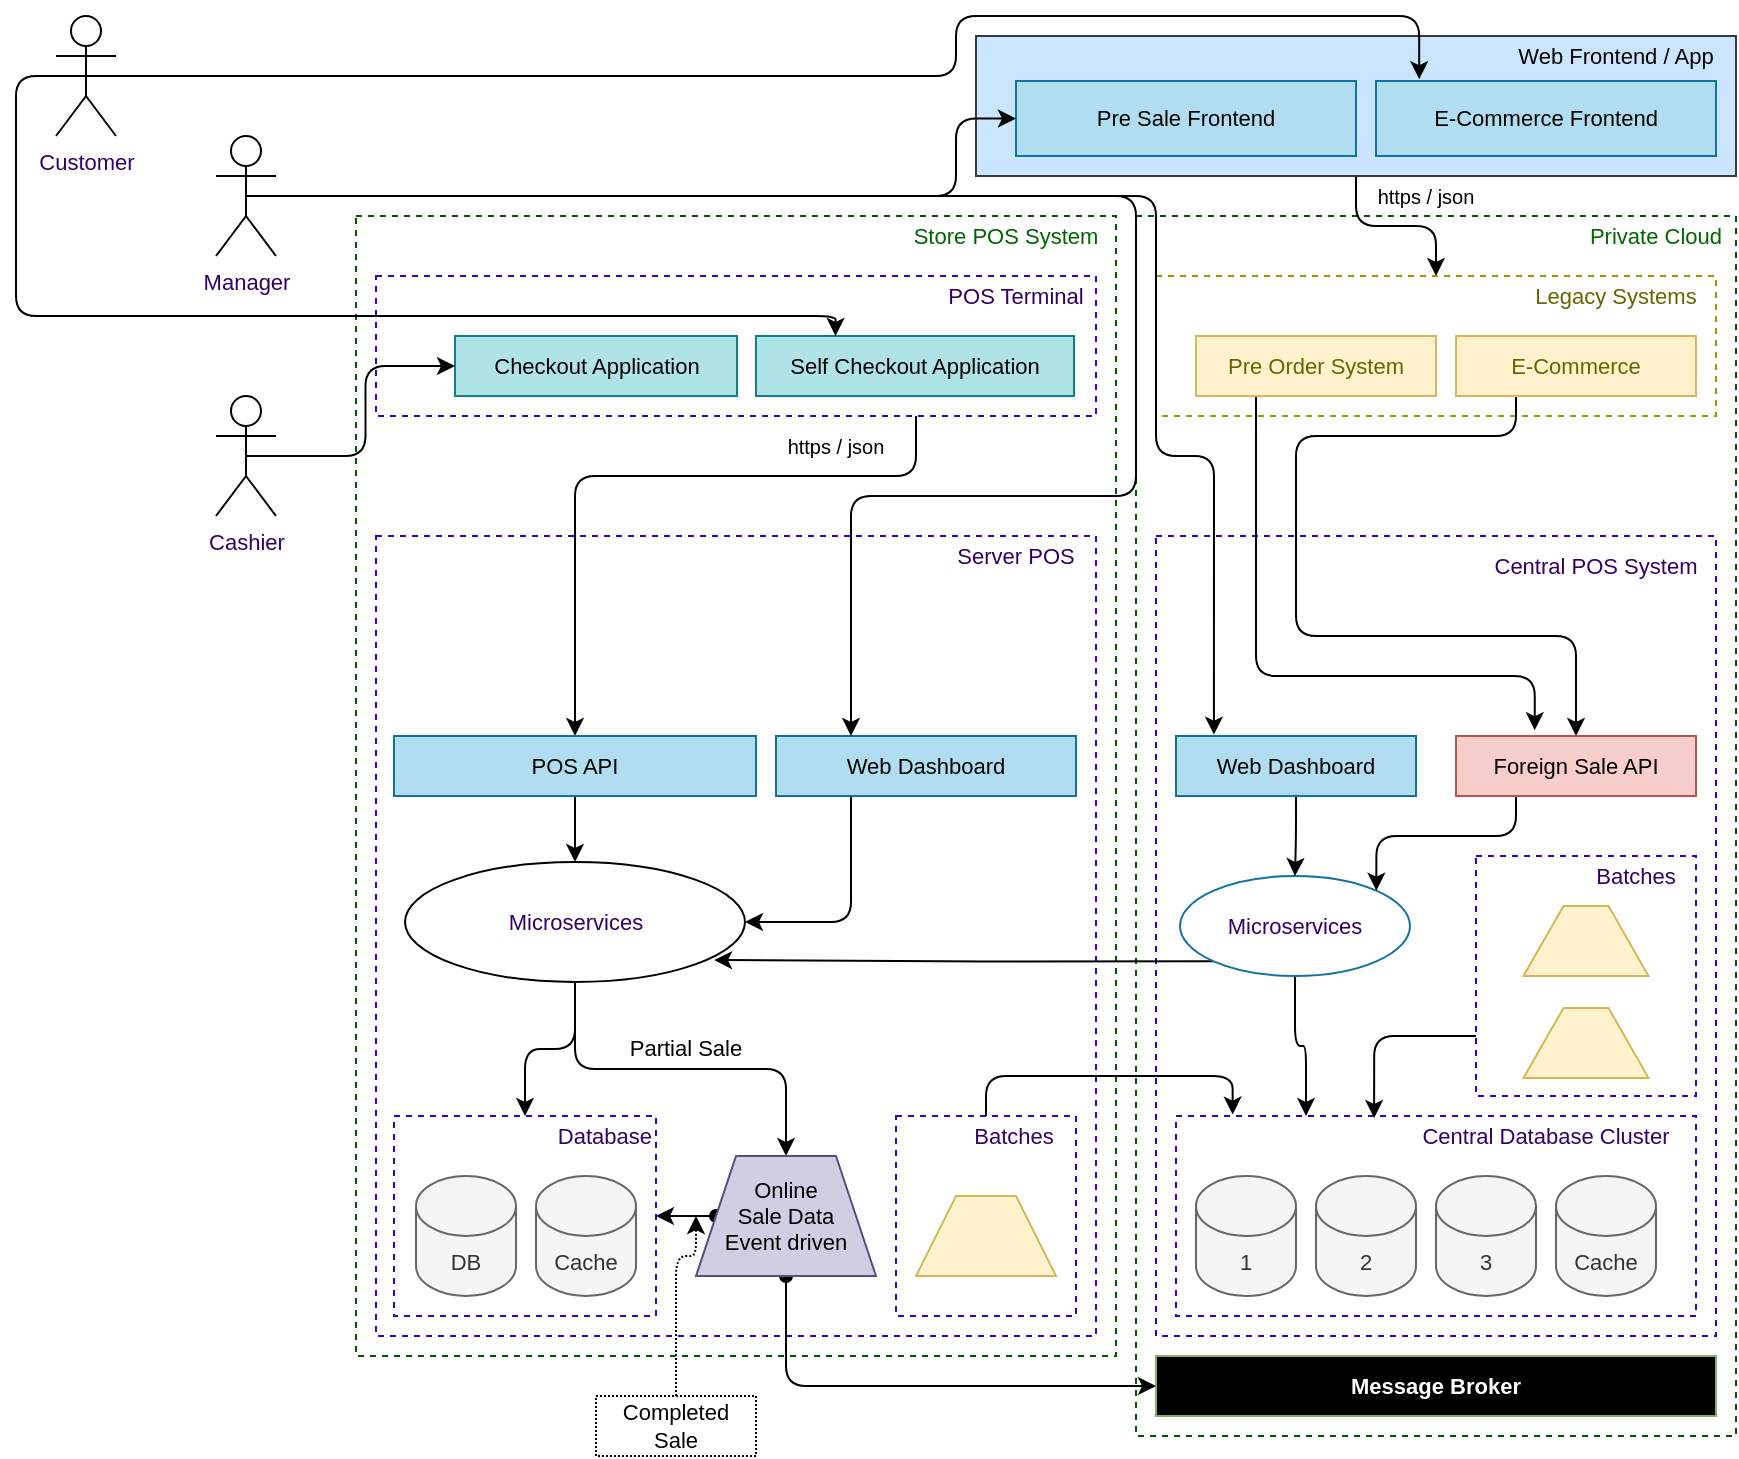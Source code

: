 <mxfile version="15.5.7" type="github"><diagram id="pSDQa2wf037o4eIOR95x" name="Page-1"><mxGraphModel dx="964" dy="544" grid="1" gridSize="10" guides="1" tooltips="1" connect="1" arrows="1" fold="1" page="1" pageScale="1" pageWidth="3300" pageHeight="4681" math="0" shadow="0"><root><mxCell id="0"/><mxCell id="1" parent="0"/><mxCell id="EtwC_KgeQdALJ4638Qqa-12" value="" style="rounded=0;whiteSpace=wrap;html=1;fontSize=10;dashed=1;strokeColor=#005700;fillColor=none;fontColor=#ffffff;" vertex="1" parent="1"><mxGeometry x="1080" y="490" width="300" height="610" as="geometry"/></mxCell><mxCell id="EtwC_KgeQdALJ4638Qqa-943" value="" style="rounded=0;whiteSpace=wrap;html=1;fontSize=11;fontColor=#330066;strokeColor=#3700CC;fillColor=none;gradientColor=none;gradientDirection=south;align=center;dashed=1;" vertex="1" parent="1"><mxGeometry x="1090" y="650" width="280" height="400" as="geometry"/></mxCell><mxCell id="EtwC_KgeQdALJ4638Qqa-11" value="https / json" style="text;html=1;strokeColor=none;fillColor=none;align=center;verticalAlign=middle;whiteSpace=wrap;rounded=0;dashed=1;fontSize=10;" vertex="1" parent="1"><mxGeometry x="1190" y="470" width="70" height="20" as="geometry"/></mxCell><mxCell id="EtwC_KgeQdALJ4638Qqa-13" value="Private Cloud" style="text;html=1;strokeColor=none;fillColor=none;align=center;verticalAlign=middle;whiteSpace=wrap;rounded=0;dashed=1;fontSize=11;fontColor=#006600;" vertex="1" parent="1"><mxGeometry x="1300" y="490" width="80" height="20" as="geometry"/></mxCell><mxCell id="EtwC_KgeQdALJ4638Qqa-861" style="edgeStyle=orthogonalEdgeStyle;orthogonalLoop=1;jettySize=auto;html=1;exitX=0.5;exitY=1;exitDx=0;exitDy=0;fontSize=12;rounded=1;" edge="1" parent="1" source="EtwC_KgeQdALJ4638Qqa-856" target="EtwC_KgeQdALJ4638Qqa-7"><mxGeometry relative="1" as="geometry"/></mxCell><mxCell id="EtwC_KgeQdALJ4638Qqa-856" value="" style="rounded=0;whiteSpace=wrap;html=1;fontSize=12;fillColor=#cce5ff;gradientDirection=south;strokeColor=#36393d;" vertex="1" parent="1"><mxGeometry x="1000" y="400" width="380" height="70" as="geometry"/></mxCell><mxCell id="EtwC_KgeQdALJ4638Qqa-857" value="Web Frontend / App" style="text;html=1;strokeColor=none;fillColor=none;align=center;verticalAlign=middle;whiteSpace=wrap;rounded=0;dashed=1;fontSize=11;" vertex="1" parent="1"><mxGeometry x="1260" y="400" width="120" height="20" as="geometry"/></mxCell><mxCell id="EtwC_KgeQdALJ4638Qqa-862" value="Pre Sale Frontend" style="rounded=0;whiteSpace=wrap;html=1;fontSize=11;strokeColor=#10739e;gradientDirection=south;fillColor=#b1ddf0;" vertex="1" parent="1"><mxGeometry x="1020" y="422.5" width="170" height="37.5" as="geometry"/></mxCell><mxCell id="EtwC_KgeQdALJ4638Qqa-863" value="E-Commerce Frontend" style="rounded=0;whiteSpace=wrap;html=1;fontSize=11;strokeColor=#10739e;gradientDirection=south;fillColor=#b1ddf0;" vertex="1" parent="1"><mxGeometry x="1200" y="422.5" width="170" height="37.5" as="geometry"/></mxCell><mxCell id="EtwC_KgeQdALJ4638Qqa-876" value="" style="rounded=0;whiteSpace=wrap;html=1;dashed=1;fontSize=11;strokeColor=#005700;fillColor=none;gradientDirection=south;fontColor=#ffffff;" vertex="1" parent="1"><mxGeometry x="690" y="490" width="380" height="570" as="geometry"/></mxCell><mxCell id="EtwC_KgeQdALJ4638Qqa-877" value="Store POS System" style="text;html=1;strokeColor=none;fillColor=none;align=center;verticalAlign=middle;whiteSpace=wrap;rounded=0;dashed=1;fontSize=11;fontColor=#006600;" vertex="1" parent="1"><mxGeometry x="960" y="490" width="110" height="20" as="geometry"/></mxCell><mxCell id="EtwC_KgeQdALJ4638Qqa-997" style="edgeStyle=orthogonalEdgeStyle;rounded=1;orthogonalLoop=1;jettySize=auto;html=1;exitX=0.75;exitY=1;exitDx=0;exitDy=0;entryX=0.5;entryY=0;entryDx=0;entryDy=0;fontSize=11;fontColor=#666600;startArrow=none;startFill=0;endArrow=classic;endFill=1;" edge="1" parent="1" source="EtwC_KgeQdALJ4638Qqa-878" target="EtwC_KgeQdALJ4638Qqa-885"><mxGeometry relative="1" as="geometry"><Array as="points"><mxPoint x="970" y="620"/><mxPoint x="800" y="620"/></Array></mxGeometry></mxCell><mxCell id="EtwC_KgeQdALJ4638Qqa-878" value="" style="rounded=0;whiteSpace=wrap;html=1;dashed=1;fontSize=11;strokeColor=#3700CC;fillColor=none;gradientDirection=south;fontColor=#ffffff;" vertex="1" parent="1"><mxGeometry x="700" y="520" width="360" height="70" as="geometry"/></mxCell><mxCell id="EtwC_KgeQdALJ4638Qqa-7" value="" style="rounded=0;whiteSpace=wrap;html=1;fillColor=none;strokeColor=#999900;dashed=1;fontColor=#ffffff;" vertex="1" parent="1"><mxGeometry x="1090" y="520" width="280" height="70" as="geometry"/></mxCell><mxCell id="EtwC_KgeQdALJ4638Qqa-1006" style="edgeStyle=orthogonalEdgeStyle;rounded=1;orthogonalLoop=1;jettySize=auto;html=1;exitX=0.25;exitY=1;exitDx=0;exitDy=0;entryX=0.5;entryY=0;entryDx=0;entryDy=0;fontSize=11;fontColor=#666600;startArrow=none;startFill=0;endArrow=classic;endFill=1;" edge="1" parent="1" source="EtwC_KgeQdALJ4638Qqa-1" target="EtwC_KgeQdALJ4638Qqa-1002"><mxGeometry relative="1" as="geometry"><Array as="points"><mxPoint x="1270" y="600"/><mxPoint x="1160" y="600"/><mxPoint x="1160" y="700"/><mxPoint x="1300" y="700"/></Array></mxGeometry></mxCell><mxCell id="EtwC_KgeQdALJ4638Qqa-1" value="E-Commerce" style="rounded=0;whiteSpace=wrap;html=1;fillColor=#fff2cc;strokeColor=#d6b656;fontSize=11;fontColor=#666600;" vertex="1" parent="1"><mxGeometry x="1240" y="550" width="120" height="30" as="geometry"/></mxCell><mxCell id="EtwC_KgeQdALJ4638Qqa-1005" style="edgeStyle=orthogonalEdgeStyle;rounded=1;orthogonalLoop=1;jettySize=auto;html=1;exitX=0.25;exitY=1;exitDx=0;exitDy=0;entryX=0.328;entryY=-0.096;entryDx=0;entryDy=0;entryPerimeter=0;fontSize=11;fontColor=#666600;startArrow=none;startFill=0;endArrow=classic;endFill=1;" edge="1" parent="1" source="EtwC_KgeQdALJ4638Qqa-2" target="EtwC_KgeQdALJ4638Qqa-1002"><mxGeometry relative="1" as="geometry"><Array as="points"><mxPoint x="1140" y="720"/><mxPoint x="1279" y="720"/></Array></mxGeometry></mxCell><mxCell id="EtwC_KgeQdALJ4638Qqa-2" value="&lt;div style=&quot;font-size: 11px&quot;&gt;Pre Order System&lt;/div&gt;" style="rounded=0;whiteSpace=wrap;html=1;fillColor=#fff2cc;strokeColor=#d6b656;fontSize=11;fontColor=#666600;" vertex="1" parent="1"><mxGeometry x="1110" y="550" width="120" height="30" as="geometry"/></mxCell><mxCell id="EtwC_KgeQdALJ4638Qqa-8" value="Legacy Systems" style="text;html=1;strokeColor=none;fillColor=none;align=center;verticalAlign=middle;whiteSpace=wrap;rounded=0;dashed=1;fontSize=11;fontColor=#666600;" vertex="1" parent="1"><mxGeometry x="1270" y="520" width="100" height="20" as="geometry"/></mxCell><mxCell id="EtwC_KgeQdALJ4638Qqa-879" value="POS Terminal" style="text;html=1;strokeColor=none;fillColor=none;align=center;verticalAlign=middle;whiteSpace=wrap;rounded=0;dashed=1;fontSize=11;fontColor=#330066;" vertex="1" parent="1"><mxGeometry x="980" y="520" width="80" height="20" as="geometry"/></mxCell><mxCell id="EtwC_KgeQdALJ4638Qqa-880" value="&lt;div&gt;Checkout Application&lt;br&gt;&lt;/div&gt;" style="rounded=0;whiteSpace=wrap;html=1;fontSize=11;strokeColor=#0e8088;fillColor=#b0e3e6;gradientDirection=south;" vertex="1" parent="1"><mxGeometry x="739.5" y="550" width="141" height="30" as="geometry"/></mxCell><mxCell id="EtwC_KgeQdALJ4638Qqa-883" value="" style="rounded=0;whiteSpace=wrap;html=1;fontSize=11;fontColor=#ffffff;strokeColor=#3700CC;fillColor=none;gradientDirection=south;dashed=1;" vertex="1" parent="1"><mxGeometry x="700" y="650" width="360" height="400" as="geometry"/></mxCell><mxCell id="EtwC_KgeQdALJ4638Qqa-897" style="edgeStyle=orthogonalEdgeStyle;rounded=1;orthogonalLoop=1;jettySize=auto;html=1;exitX=0.5;exitY=0.5;exitDx=0;exitDy=0;exitPerimeter=0;fontSize=11;fontColor=#330066;" edge="1" parent="1" source="EtwC_KgeQdALJ4638Qqa-894" target="EtwC_KgeQdALJ4638Qqa-880"><mxGeometry relative="1" as="geometry"/></mxCell><mxCell id="EtwC_KgeQdALJ4638Qqa-894" value="Cashier" style="shape=umlActor;verticalLabelPosition=bottom;verticalAlign=top;html=1;outlineConnect=0;fontSize=11;fontColor=#330066;strokeColor=default;fillColor=none;gradientColor=none;gradientDirection=south;" vertex="1" parent="1"><mxGeometry x="620" y="580" width="30" height="60" as="geometry"/></mxCell><mxCell id="EtwC_KgeQdALJ4638Qqa-884" value="Server POS" style="text;html=1;strokeColor=none;fillColor=none;align=center;verticalAlign=middle;whiteSpace=wrap;rounded=0;fontSize=11;fontColor=#330066;" vertex="1" parent="1"><mxGeometry x="980" y="650" width="80" height="20" as="geometry"/></mxCell><mxCell id="EtwC_KgeQdALJ4638Qqa-904" value="" style="rounded=0;whiteSpace=wrap;html=1;fontSize=11;fontColor=#330066;strokeColor=#3700CC;fillColor=none;gradientColor=none;gradientDirection=south;dashed=1;" vertex="1" parent="1"><mxGeometry x="709" y="940" width="131" height="100" as="geometry"/></mxCell><mxCell id="EtwC_KgeQdALJ4638Qqa-905" value="&lt;div&gt;Database&lt;/div&gt;" style="text;html=1;strokeColor=none;fillColor=none;align=right;verticalAlign=middle;whiteSpace=wrap;rounded=0;fontSize=11;fontColor=#330066;" vertex="1" parent="1"><mxGeometry x="780" y="940" width="60" height="20" as="geometry"/></mxCell><mxCell id="EtwC_KgeQdALJ4638Qqa-906" value="DB" style="shape=cylinder3;whiteSpace=wrap;html=1;boundedLbl=1;backgroundOutline=1;size=15;fontSize=11;fontColor=#333333;strokeColor=#666666;fillColor=#f5f5f5;gradientDirection=south;" vertex="1" parent="1"><mxGeometry x="720" y="970" width="50" height="60" as="geometry"/></mxCell><mxCell id="EtwC_KgeQdALJ4638Qqa-1014" style="edgeStyle=orthogonalEdgeStyle;rounded=1;orthogonalLoop=1;jettySize=auto;html=1;exitX=0.5;exitY=0;exitDx=0;exitDy=0;entryX=0.109;entryY=-0.007;entryDx=0;entryDy=0;entryPerimeter=0;fontSize=11;fontColor=#666600;startArrow=none;startFill=0;endArrow=classic;endFill=1;" edge="1" parent="1" source="EtwC_KgeQdALJ4638Qqa-918" target="EtwC_KgeQdALJ4638Qqa-922"><mxGeometry relative="1" as="geometry"/></mxCell><mxCell id="EtwC_KgeQdALJ4638Qqa-918" value="" style="rounded=0;whiteSpace=wrap;html=1;fontSize=11;fontColor=#330066;strokeColor=#3700CC;fillColor=none;gradientColor=none;gradientDirection=south;align=center;dashed=1;" vertex="1" parent="1"><mxGeometry x="960" y="940" width="90" height="100" as="geometry"/></mxCell><mxCell id="EtwC_KgeQdALJ4638Qqa-919" value="Batches" style="text;html=1;strokeColor=none;fillColor=none;align=center;verticalAlign=middle;whiteSpace=wrap;rounded=0;dashed=1;fontSize=11;fontColor=#330066;" vertex="1" parent="1"><mxGeometry x="989" y="940" width="60" height="20" as="geometry"/></mxCell><mxCell id="EtwC_KgeQdALJ4638Qqa-920" value="" style="shape=trapezoid;perimeter=trapezoidPerimeter;whiteSpace=wrap;html=1;fixedSize=1;fontSize=11;strokeColor=#d6b656;fillColor=#fff2cc;gradientDirection=south;align=center;" vertex="1" parent="1"><mxGeometry x="970" y="980" width="70" height="40" as="geometry"/></mxCell><mxCell id="EtwC_KgeQdALJ4638Qqa-929" value="Cache" style="shape=cylinder3;whiteSpace=wrap;html=1;boundedLbl=1;backgroundOutline=1;size=15;fontSize=11;fontColor=#333333;strokeColor=#666666;fillColor=#f5f5f5;gradientDirection=south;" vertex="1" parent="1"><mxGeometry x="780" y="970" width="50" height="60" as="geometry"/></mxCell><mxCell id="EtwC_KgeQdALJ4638Qqa-935" style="edgeStyle=orthogonalEdgeStyle;rounded=1;orthogonalLoop=1;jettySize=auto;html=1;exitX=0.5;exitY=1;exitDx=0;exitDy=0;fontSize=11;fontColor=#330066;endArrow=classic;endFill=1;" edge="1" parent="1" source="EtwC_KgeQdALJ4638Qqa-933" target="EtwC_KgeQdALJ4638Qqa-904"><mxGeometry relative="1" as="geometry"/></mxCell><mxCell id="EtwC_KgeQdALJ4638Qqa-1020" style="edgeStyle=orthogonalEdgeStyle;rounded=1;orthogonalLoop=1;jettySize=auto;html=1;exitX=0.5;exitY=1;exitDx=0;exitDy=0;entryX=0.5;entryY=0;entryDx=0;entryDy=0;fontSize=11;fontColor=#FFFFFF;startArrow=none;startFill=0;endArrow=classic;endFill=1;" edge="1" parent="1" source="EtwC_KgeQdALJ4638Qqa-933" target="EtwC_KgeQdALJ4638Qqa-1015"><mxGeometry relative="1" as="geometry"/></mxCell><mxCell id="EtwC_KgeQdALJ4638Qqa-933" value="Microservices" style="ellipse;whiteSpace=wrap;html=1;fontSize=11;fontColor=#330066;strokeColor=default;fillColor=#FFFFFF;gradientColor=none;gradientDirection=south;align=center;" vertex="1" parent="1"><mxGeometry x="714.5" y="813" width="170" height="60" as="geometry"/></mxCell><mxCell id="EtwC_KgeQdALJ4638Qqa-934" style="edgeStyle=orthogonalEdgeStyle;rounded=1;orthogonalLoop=1;jettySize=auto;html=1;exitX=0.5;exitY=1;exitDx=0;exitDy=0;entryX=0.5;entryY=0;entryDx=0;entryDy=0;fontSize=11;fontColor=#330066;endArrow=classic;endFill=1;" edge="1" parent="1" source="EtwC_KgeQdALJ4638Qqa-885" target="EtwC_KgeQdALJ4638Qqa-933"><mxGeometry relative="1" as="geometry"/></mxCell><mxCell id="EtwC_KgeQdALJ4638Qqa-938" style="edgeStyle=orthogonalEdgeStyle;rounded=1;orthogonalLoop=1;jettySize=auto;html=1;exitX=0.25;exitY=1;exitDx=0;exitDy=0;entryX=1;entryY=0.5;entryDx=0;entryDy=0;fontSize=11;fontColor=#330066;endArrow=classic;endFill=1;" edge="1" parent="1" source="EtwC_KgeQdALJ4638Qqa-937" target="EtwC_KgeQdALJ4638Qqa-933"><mxGeometry relative="1" as="geometry"/></mxCell><mxCell id="EtwC_KgeQdALJ4638Qqa-937" value="Web Dashboard" style="rounded=0;whiteSpace=wrap;html=1;fontSize=11;strokeColor=#10739e;fillColor=#b1ddf0;gradientDirection=south;align=center;" vertex="1" parent="1"><mxGeometry x="900" y="750" width="150" height="30" as="geometry"/></mxCell><mxCell id="EtwC_KgeQdALJ4638Qqa-885" value="POS API" style="rounded=0;whiteSpace=wrap;html=1;fontSize=11;strokeColor=#10739e;fillColor=#b1ddf0;gradientDirection=south;" vertex="1" parent="1"><mxGeometry x="709" y="750" width="181" height="30" as="geometry"/></mxCell><mxCell id="EtwC_KgeQdALJ4638Qqa-922" value="" style="rounded=0;whiteSpace=wrap;html=1;fontSize=11;fontColor=#330066;strokeColor=#3700CC;fillColor=none;gradientColor=none;gradientDirection=south;align=center;dashed=1;" vertex="1" parent="1"><mxGeometry x="1100" y="940" width="260" height="100" as="geometry"/></mxCell><mxCell id="EtwC_KgeQdALJ4638Qqa-923" value="Central Database Cluster" style="text;html=1;strokeColor=none;fillColor=none;align=center;verticalAlign=middle;whiteSpace=wrap;rounded=0;dashed=1;fontSize=11;fontColor=#330066;" vertex="1" parent="1"><mxGeometry x="1210" y="940" width="150" height="20" as="geometry"/></mxCell><mxCell id="EtwC_KgeQdALJ4638Qqa-924" value="1" style="shape=cylinder3;whiteSpace=wrap;html=1;boundedLbl=1;backgroundOutline=1;size=15;fontSize=11;fontColor=#333333;strokeColor=#666666;fillColor=#f5f5f5;gradientDirection=south;align=center;" vertex="1" parent="1"><mxGeometry x="1110" y="970" width="50" height="60" as="geometry"/></mxCell><mxCell id="EtwC_KgeQdALJ4638Qqa-925" value="2" style="shape=cylinder3;whiteSpace=wrap;html=1;boundedLbl=1;backgroundOutline=1;size=15;fontSize=11;fontColor=#333333;strokeColor=#666666;fillColor=#f5f5f5;gradientDirection=south;align=center;" vertex="1" parent="1"><mxGeometry x="1170" y="970" width="50" height="60" as="geometry"/></mxCell><mxCell id="EtwC_KgeQdALJ4638Qqa-926" value="3" style="shape=cylinder3;whiteSpace=wrap;html=1;boundedLbl=1;backgroundOutline=1;size=15;fontSize=11;fontColor=#333333;strokeColor=#666666;fillColor=#f5f5f5;gradientDirection=south;align=center;" vertex="1" parent="1"><mxGeometry x="1230" y="970" width="50" height="60" as="geometry"/></mxCell><mxCell id="EtwC_KgeQdALJ4638Qqa-931" value="Cache" style="shape=cylinder3;whiteSpace=wrap;html=1;boundedLbl=1;backgroundOutline=1;size=15;fontSize=11;fontColor=#333333;strokeColor=#666666;fillColor=#f5f5f5;gradientDirection=south;align=center;" vertex="1" parent="1"><mxGeometry x="1290" y="970" width="50" height="60" as="geometry"/></mxCell><mxCell id="EtwC_KgeQdALJ4638Qqa-946" value="Central POS System" style="text;html=1;strokeColor=none;fillColor=none;align=center;verticalAlign=middle;whiteSpace=wrap;rounded=0;fontSize=11;fontColor=#330066;" vertex="1" parent="1"><mxGeometry x="1250" y="650" width="120" height="30" as="geometry"/></mxCell><mxCell id="EtwC_KgeQdALJ4638Qqa-957" style="edgeStyle=orthogonalEdgeStyle;rounded=1;orthogonalLoop=1;jettySize=auto;html=1;exitX=0;exitY=1;exitDx=0;exitDy=0;entryX=0.909;entryY=0.817;entryDx=0;entryDy=0;entryPerimeter=0;fontSize=11;fontColor=#330066;endArrow=classic;endFill=1;" edge="1" parent="1" source="EtwC_KgeQdALJ4638Qqa-952" target="EtwC_KgeQdALJ4638Qqa-933"><mxGeometry relative="1" as="geometry"/></mxCell><mxCell id="EtwC_KgeQdALJ4638Qqa-962" style="edgeStyle=orthogonalEdgeStyle;rounded=1;orthogonalLoop=1;jettySize=auto;html=1;exitX=0.5;exitY=1;exitDx=0;exitDy=0;entryX=0.25;entryY=0;entryDx=0;entryDy=0;fontSize=11;fontColor=#330066;endArrow=classic;endFill=1;" edge="1" parent="1" source="EtwC_KgeQdALJ4638Qqa-952" target="EtwC_KgeQdALJ4638Qqa-922"><mxGeometry relative="1" as="geometry"/></mxCell><mxCell id="EtwC_KgeQdALJ4638Qqa-952" value="Microservices" style="ellipse;whiteSpace=wrap;html=1;fontSize=11;fontColor=#330066;strokeColor=#10739E;fillColor=#FFFFFF;gradientColor=none;gradientDirection=south;align=center;" vertex="1" parent="1"><mxGeometry x="1102" y="820" width="115" height="50" as="geometry"/></mxCell><mxCell id="EtwC_KgeQdALJ4638Qqa-956" value="https / json" style="text;html=1;strokeColor=none;fillColor=none;align=center;verticalAlign=middle;whiteSpace=wrap;rounded=0;dashed=1;fontSize=10;" vertex="1" parent="1"><mxGeometry x="895" y="590" width="70" height="30" as="geometry"/></mxCell><mxCell id="EtwC_KgeQdALJ4638Qqa-971" style="edgeStyle=orthogonalEdgeStyle;rounded=1;orthogonalLoop=1;jettySize=auto;html=1;exitX=0;exitY=0.75;exitDx=0;exitDy=0;entryX=0.381;entryY=0.01;entryDx=0;entryDy=0;entryPerimeter=0;fontSize=11;fontColor=#330066;endArrow=classic;endFill=1;" edge="1" parent="1" source="EtwC_KgeQdALJ4638Qqa-966" target="EtwC_KgeQdALJ4638Qqa-922"><mxGeometry relative="1" as="geometry"/></mxCell><mxCell id="EtwC_KgeQdALJ4638Qqa-966" value="" style="rounded=0;whiteSpace=wrap;html=1;dashed=1;fontSize=11;fontColor=#330066;strokeColor=#3700CC;fillColor=none;gradientColor=none;gradientDirection=south;align=center;" vertex="1" parent="1"><mxGeometry x="1250" y="810" width="110" height="120" as="geometry"/></mxCell><mxCell id="EtwC_KgeQdALJ4638Qqa-967" value="Batches" style="text;html=1;strokeColor=none;fillColor=none;align=center;verticalAlign=middle;whiteSpace=wrap;rounded=0;dashed=1;fontSize=11;fontColor=#330066;" vertex="1" parent="1"><mxGeometry x="1300" y="810" width="60" height="20" as="geometry"/></mxCell><mxCell id="EtwC_KgeQdALJ4638Qqa-968" value="" style="shape=trapezoid;perimeter=trapezoidPerimeter;whiteSpace=wrap;html=1;fixedSize=1;fontSize=11;strokeColor=#d6b656;fillColor=#fff2cc;gradientDirection=south;align=center;" vertex="1" parent="1"><mxGeometry x="1273.75" y="835" width="62.5" height="35" as="geometry"/></mxCell><mxCell id="EtwC_KgeQdALJ4638Qqa-970" value="" style="shape=trapezoid;perimeter=trapezoidPerimeter;whiteSpace=wrap;html=1;fixedSize=1;fontSize=11;strokeColor=#d6b656;fillColor=#fff2cc;gradientDirection=south;align=center;" vertex="1" parent="1"><mxGeometry x="1273.75" y="886" width="62.5" height="35" as="geometry"/></mxCell><mxCell id="EtwC_KgeQdALJ4638Qqa-976" style="edgeStyle=orthogonalEdgeStyle;rounded=1;orthogonalLoop=1;jettySize=auto;html=1;exitX=0.5;exitY=0.5;exitDx=0;exitDy=0;exitPerimeter=0;entryX=0.25;entryY=0;entryDx=0;entryDy=0;fontSize=11;fontColor=#330066;endArrow=classic;endFill=1;" edge="1" parent="1" source="EtwC_KgeQdALJ4638Qqa-975" target="EtwC_KgeQdALJ4638Qqa-937"><mxGeometry relative="1" as="geometry"><Array as="points"><mxPoint x="1080" y="480"/><mxPoint x="1080" y="630"/><mxPoint x="938" y="630"/></Array></mxGeometry></mxCell><mxCell id="EtwC_KgeQdALJ4638Qqa-990" style="edgeStyle=orthogonalEdgeStyle;rounded=1;orthogonalLoop=1;jettySize=auto;html=1;exitX=0.5;exitY=0.5;exitDx=0;exitDy=0;exitPerimeter=0;entryX=0.158;entryY=-0.023;entryDx=0;entryDy=0;entryPerimeter=0;fontSize=11;fontColor=#330066;startArrow=none;startFill=0;endArrow=classic;endFill=1;" edge="1" parent="1" source="EtwC_KgeQdALJ4638Qqa-975" target="EtwC_KgeQdALJ4638Qqa-948"><mxGeometry relative="1" as="geometry"><Array as="points"><mxPoint x="1090" y="480"/><mxPoint x="1090" y="610"/><mxPoint x="1119" y="610"/></Array></mxGeometry></mxCell><mxCell id="EtwC_KgeQdALJ4638Qqa-1007" style="edgeStyle=orthogonalEdgeStyle;rounded=1;orthogonalLoop=1;jettySize=auto;html=1;exitX=0.5;exitY=0.5;exitDx=0;exitDy=0;exitPerimeter=0;entryX=0;entryY=0.5;entryDx=0;entryDy=0;fontSize=11;fontColor=#666600;startArrow=none;startFill=0;endArrow=classic;endFill=1;" edge="1" parent="1" source="EtwC_KgeQdALJ4638Qqa-975" target="EtwC_KgeQdALJ4638Qqa-862"><mxGeometry relative="1" as="geometry"><Array as="points"><mxPoint x="990" y="480"/><mxPoint x="990" y="441"/></Array></mxGeometry></mxCell><mxCell id="EtwC_KgeQdALJ4638Qqa-975" value="Manager" style="shape=umlActor;verticalLabelPosition=bottom;verticalAlign=top;html=1;outlineConnect=0;fontSize=11;fontColor=#330066;strokeColor=#000000;fillColor=#FFFFFF;gradientColor=none;gradientDirection=south;" vertex="1" parent="1"><mxGeometry x="620" y="450" width="30" height="60" as="geometry"/></mxCell><mxCell id="EtwC_KgeQdALJ4638Qqa-980" value="Self Checkout Application" style="rounded=0;whiteSpace=wrap;html=1;fontSize=11;strokeColor=#0e8088;fillColor=#b0e3e6;gradientDirection=south;" vertex="1" parent="1"><mxGeometry x="890" y="550" width="159" height="30" as="geometry"/></mxCell><mxCell id="EtwC_KgeQdALJ4638Qqa-1011" style="edgeStyle=orthogonalEdgeStyle;rounded=1;orthogonalLoop=1;jettySize=auto;html=1;exitX=0.5;exitY=0.5;exitDx=0;exitDy=0;exitPerimeter=0;entryX=0.25;entryY=0;entryDx=0;entryDy=0;fontSize=11;fontColor=#666600;startArrow=none;startFill=0;endArrow=classic;endFill=1;" edge="1" parent="1" source="EtwC_KgeQdALJ4638Qqa-981" target="EtwC_KgeQdALJ4638Qqa-980"><mxGeometry relative="1" as="geometry"><Array as="points"><mxPoint x="520" y="420"/><mxPoint x="520" y="540"/><mxPoint x="930" y="540"/></Array></mxGeometry></mxCell><mxCell id="EtwC_KgeQdALJ4638Qqa-1012" style="edgeStyle=orthogonalEdgeStyle;rounded=1;orthogonalLoop=1;jettySize=auto;html=1;exitX=0.5;exitY=0.5;exitDx=0;exitDy=0;exitPerimeter=0;entryX=0.127;entryY=-0.025;entryDx=0;entryDy=0;entryPerimeter=0;fontSize=11;fontColor=#666600;startArrow=none;startFill=0;endArrow=classic;endFill=1;" edge="1" parent="1" source="EtwC_KgeQdALJ4638Qqa-981" target="EtwC_KgeQdALJ4638Qqa-863"><mxGeometry relative="1" as="geometry"><Array as="points"><mxPoint x="990" y="420"/><mxPoint x="990" y="390"/><mxPoint x="1222" y="390"/></Array></mxGeometry></mxCell><mxCell id="EtwC_KgeQdALJ4638Qqa-981" value="&lt;div&gt;Customer&lt;/div&gt;" style="shape=umlActor;verticalLabelPosition=bottom;verticalAlign=top;html=1;outlineConnect=0;fontSize=11;fontColor=#330066;strokeColor=#000000;fillColor=#FFFFFF;gradientColor=none;gradientDirection=south;" vertex="1" parent="1"><mxGeometry x="540" y="390" width="30" height="60" as="geometry"/></mxCell><mxCell id="EtwC_KgeQdALJ4638Qqa-989" style="edgeStyle=orthogonalEdgeStyle;rounded=1;orthogonalLoop=1;jettySize=auto;html=1;exitX=0.5;exitY=1;exitDx=0;exitDy=0;entryX=0.5;entryY=0;entryDx=0;entryDy=0;fontSize=11;fontColor=#330066;startArrow=none;startFill=0;endArrow=classic;endFill=1;" edge="1" parent="1" source="EtwC_KgeQdALJ4638Qqa-948" target="EtwC_KgeQdALJ4638Qqa-952"><mxGeometry relative="1" as="geometry"/></mxCell><mxCell id="EtwC_KgeQdALJ4638Qqa-948" value="Web Dashboard" style="rounded=0;whiteSpace=wrap;html=1;fontSize=11;strokeColor=#10739e;fillColor=#b1ddf0;gradientDirection=south;align=center;" vertex="1" parent="1"><mxGeometry x="1100" y="750" width="120" height="30" as="geometry"/></mxCell><mxCell id="EtwC_KgeQdALJ4638Qqa-1003" style="edgeStyle=orthogonalEdgeStyle;rounded=1;orthogonalLoop=1;jettySize=auto;html=1;exitX=0.25;exitY=1;exitDx=0;exitDy=0;entryX=1;entryY=0;entryDx=0;entryDy=0;fontSize=11;fontColor=#666600;startArrow=none;startFill=0;endArrow=classic;endFill=1;" edge="1" parent="1" source="EtwC_KgeQdALJ4638Qqa-1002" target="EtwC_KgeQdALJ4638Qqa-952"><mxGeometry relative="1" as="geometry"/></mxCell><mxCell id="EtwC_KgeQdALJ4638Qqa-1002" value="Foreign Sale API" style="rounded=0;whiteSpace=wrap;html=1;fontSize=11;strokeColor=#b85450;fillColor=#f8cecc;gradientDirection=south;align=center;" vertex="1" parent="1"><mxGeometry x="1240" y="750" width="120" height="30" as="geometry"/></mxCell><mxCell id="EtwC_KgeQdALJ4638Qqa-1013" value="Message Broker" style="rounded=0;whiteSpace=wrap;html=1;fontSize=11;strokeColor=#82b366;fillColor=#000000;gradientDirection=south;align=center;fontColor=#FFFFFF;fontStyle=1" vertex="1" parent="1"><mxGeometry x="1090" y="1060" width="280" height="30" as="geometry"/></mxCell><mxCell id="EtwC_KgeQdALJ4638Qqa-1017" style="edgeStyle=orthogonalEdgeStyle;rounded=1;orthogonalLoop=1;jettySize=auto;html=1;exitX=0.5;exitY=1;exitDx=0;exitDy=0;entryX=0;entryY=0.5;entryDx=0;entryDy=0;fontSize=11;fontColor=#666600;startArrow=oval;startFill=1;endArrow=classic;endFill=1;" edge="1" parent="1" source="EtwC_KgeQdALJ4638Qqa-1015" target="EtwC_KgeQdALJ4638Qqa-1013"><mxGeometry relative="1" as="geometry"/></mxCell><mxCell id="EtwC_KgeQdALJ4638Qqa-1019" style="edgeStyle=orthogonalEdgeStyle;rounded=1;orthogonalLoop=1;jettySize=auto;html=1;exitX=0;exitY=0.5;exitDx=0;exitDy=0;entryX=1;entryY=0.5;entryDx=0;entryDy=0;fontSize=11;fontColor=#FFFFFF;startArrow=oval;startFill=1;endArrow=classic;endFill=1;" edge="1" parent="1" source="EtwC_KgeQdALJ4638Qqa-1015" target="EtwC_KgeQdALJ4638Qqa-904"><mxGeometry relative="1" as="geometry"/></mxCell><mxCell id="EtwC_KgeQdALJ4638Qqa-1015" value="&lt;div&gt;Online&lt;/div&gt;&lt;div&gt;Sale Data&lt;/div&gt;&lt;div&gt;Event driven&lt;br&gt;&lt;/div&gt;" style="shape=trapezoid;perimeter=trapezoidPerimeter;whiteSpace=wrap;html=1;fixedSize=1;fontSize=11;strokeColor=#56517e;fillColor=#d0cee2;gradientDirection=south;align=center;" vertex="1" parent="1"><mxGeometry x="860" y="960" width="90" height="60" as="geometry"/></mxCell><mxCell id="EtwC_KgeQdALJ4638Qqa-1022" value="Partial Sale" style="text;html=1;strokeColor=none;fillColor=none;align=center;verticalAlign=middle;whiteSpace=wrap;rounded=0;fontSize=11;fontColor=#000000;" vertex="1" parent="1"><mxGeometry x="810" y="891" width="90" height="30" as="geometry"/></mxCell><mxCell id="EtwC_KgeQdALJ4638Qqa-1024" style="edgeStyle=orthogonalEdgeStyle;rounded=1;orthogonalLoop=1;jettySize=auto;html=1;exitX=0.5;exitY=0;exitDx=0;exitDy=0;fontSize=11;fontColor=#000000;startArrow=none;startFill=0;endArrow=classic;endFill=1;dashed=1;dashPattern=1 1;" edge="1" parent="1" source="EtwC_KgeQdALJ4638Qqa-1023"><mxGeometry relative="1" as="geometry"><mxPoint x="860" y="990.0" as="targetPoint"/><Array as="points"><mxPoint x="850" y="1080"/><mxPoint x="850" y="1010"/><mxPoint x="860" y="1010"/></Array></mxGeometry></mxCell><mxCell id="EtwC_KgeQdALJ4638Qqa-1023" value="Completed Sale" style="text;html=1;strokeColor=default;fillColor=none;align=center;verticalAlign=middle;whiteSpace=wrap;rounded=0;fontSize=11;fontColor=#000000;dashed=1;dashPattern=1 1;" vertex="1" parent="1"><mxGeometry x="810" y="1080" width="80" height="30" as="geometry"/></mxCell></root></mxGraphModel></diagram></mxfile>